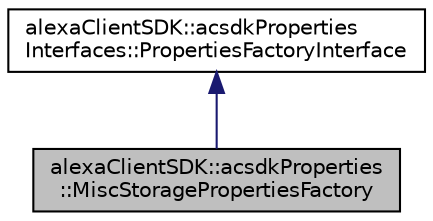 digraph "alexaClientSDK::acsdkProperties::MiscStoragePropertiesFactory"
{
 // LATEX_PDF_SIZE
  edge [fontname="Helvetica",fontsize="10",labelfontname="Helvetica",labelfontsize="10"];
  node [fontname="Helvetica",fontsize="10",shape=record];
  Node1 [label="alexaClientSDK::acsdkProperties\l::MiscStoragePropertiesFactory",height=0.2,width=0.4,color="black", fillcolor="grey75", style="filled", fontcolor="black",tooltip="Properties factory for MiscStorageInterface."];
  Node2 -> Node1 [dir="back",color="midnightblue",fontsize="10",style="solid",fontname="Helvetica"];
  Node2 [label="alexaClientSDK::acsdkProperties\lInterfaces::PropertiesFactoryInterface",height=0.2,width=0.4,color="black", fillcolor="white", style="filled",URL="$classalexa_client_s_d_k_1_1acsdk_properties_interfaces_1_1_properties_factory_interface.html",tooltip="Factory interface to component properties."];
}
